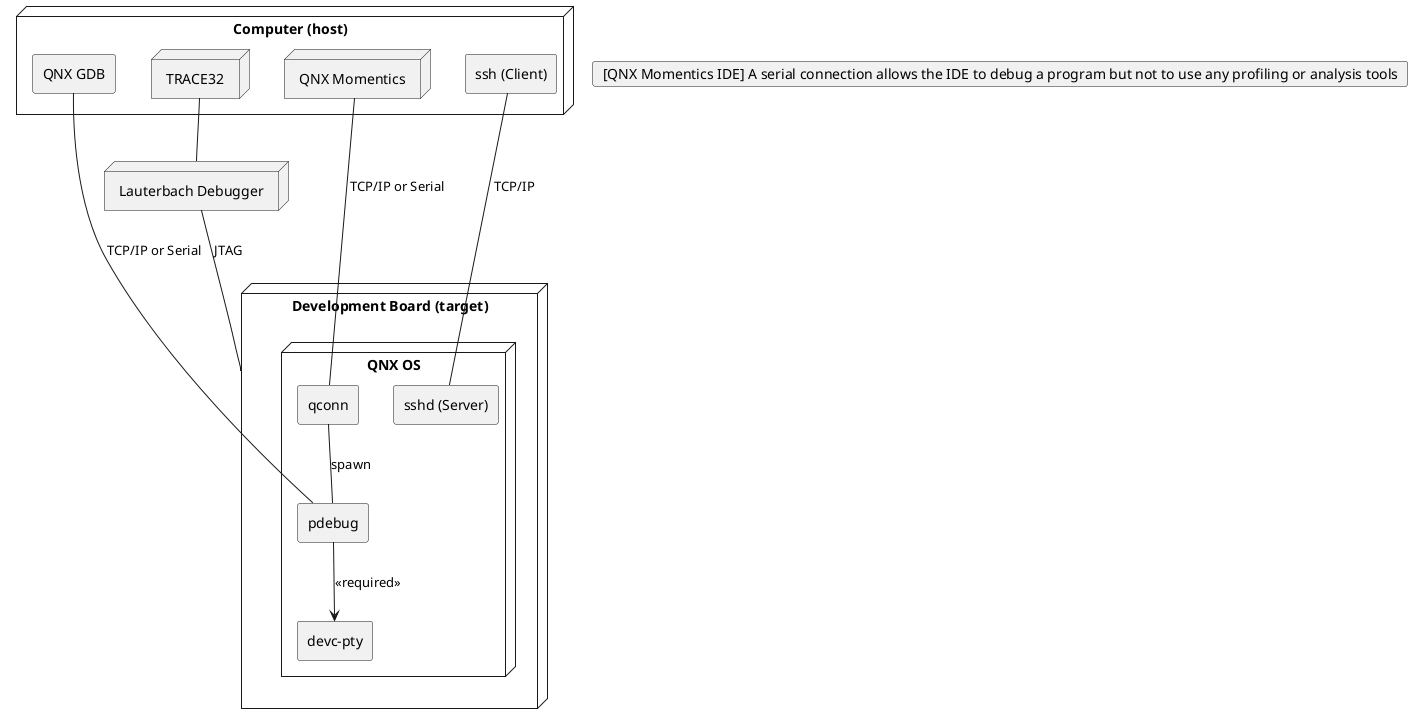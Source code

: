 @startuml

node pc as "Computer (host)" {
    agent ssh as "ssh (Client)"
    agent gdb as "QNX GDB"
    node ide as "QNX Momentics"
    node t32 as "TRACE32"
}

node board as "Development Board (target)" {
    node os as "QNX OS" {
        agent sshd as "sshd (Server)"
        agent pdebug
        agent devc_pty as "devc-pty"
        agent qconn
    }
}

node debugger as "Lauterbach Debugger"

ssh -- sshd: TCP/IP

ide -- qconn: TCP/IP or Serial
card note as "[QNX Momentics IDE] A serial connection allows the IDE to debug a program but not to use any profiling or analysis tools"
qconn -- pdebug: spawn

gdb -- pdebug: TCP/IP or Serial
pdebug --> devc_pty: <<required>>

t32 -- debugger
debugger -- board: JTAG

@enduml
